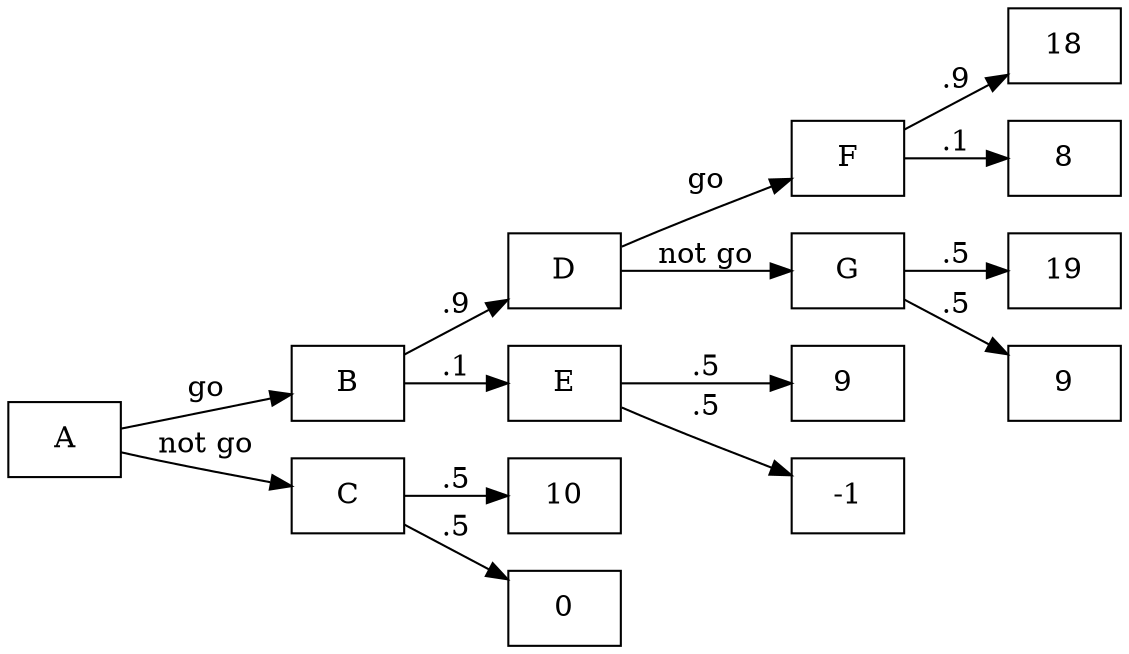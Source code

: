 digraph G {
  rankdir=LR;
  A, B, C, D, E, F, G [shape=box];
  "18", "8", "19", "9", "9 ", "-1", "10", "0" [shape=box];

  A -> B [label="go"];
  A -> C [label="not go"];
  B -> D [label=".9"];
  B -> E [label=".1"];
  C -> "10" [label=".5"];
  C -> "0" [label=".5"];
  D -> F [label="go"];
  D -> G [label="not go"];
  E -> "9 " [label=".5"];
  E -> "-1" [label=".5"];
  F -> "18" [label=".9"];
  F -> "8" [label=".1"];
  G -> "19" [label=".5"];
  G -> "9" [label=".5"];
}